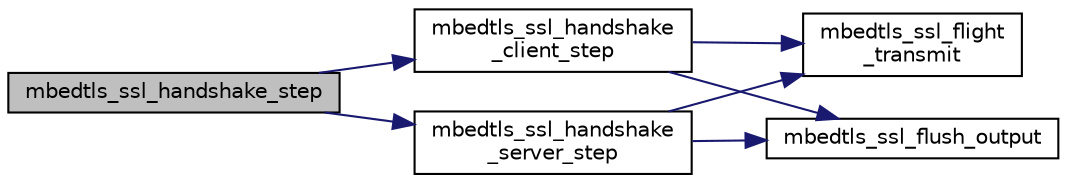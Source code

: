 digraph "mbedtls_ssl_handshake_step"
{
 // LATEX_PDF_SIZE
  edge [fontname="Helvetica",fontsize="10",labelfontname="Helvetica",labelfontsize="10"];
  node [fontname="Helvetica",fontsize="10",shape=record];
  rankdir="LR";
  Node1 [label="mbedtls_ssl_handshake_step",height=0.2,width=0.4,color="black", fillcolor="grey75", style="filled", fontcolor="black",tooltip="Perform a single step of the SSL handshake."];
  Node1 -> Node2 [color="midnightblue",fontsize="10",style="solid",fontname="Helvetica"];
  Node2 [label="mbedtls_ssl_handshake\l_client_step",height=0.2,width=0.4,color="black", fillcolor="white", style="filled",URL="$d5/dd8/ssl__cli_8c.html#a868889917e78edde21f40197fd0fac15",tooltip=" "];
  Node2 -> Node3 [color="midnightblue",fontsize="10",style="solid",fontname="Helvetica"];
  Node3 [label="mbedtls_ssl_flight\l_transmit",height=0.2,width=0.4,color="black", fillcolor="white", style="filled",URL="$d7/d1c/ssl__internal_8h.html#a10a68cbd0dd94c8e85b1f58a0a358138",tooltip=" "];
  Node2 -> Node4 [color="midnightblue",fontsize="10",style="solid",fontname="Helvetica"];
  Node4 [label="mbedtls_ssl_flush_output",height=0.2,width=0.4,color="black", fillcolor="white", style="filled",URL="$d7/d1c/ssl__internal_8h.html#ae06b33ccfcd45627a80fd851e608ebff",tooltip=" "];
  Node1 -> Node5 [color="midnightblue",fontsize="10",style="solid",fontname="Helvetica"];
  Node5 [label="mbedtls_ssl_handshake\l_server_step",height=0.2,width=0.4,color="black", fillcolor="white", style="filled",URL="$d7/d1c/ssl__internal_8h.html#a498ec629c5d7f6eabc82407a75eac908",tooltip=" "];
  Node5 -> Node3 [color="midnightblue",fontsize="10",style="solid",fontname="Helvetica"];
  Node5 -> Node4 [color="midnightblue",fontsize="10",style="solid",fontname="Helvetica"];
}

